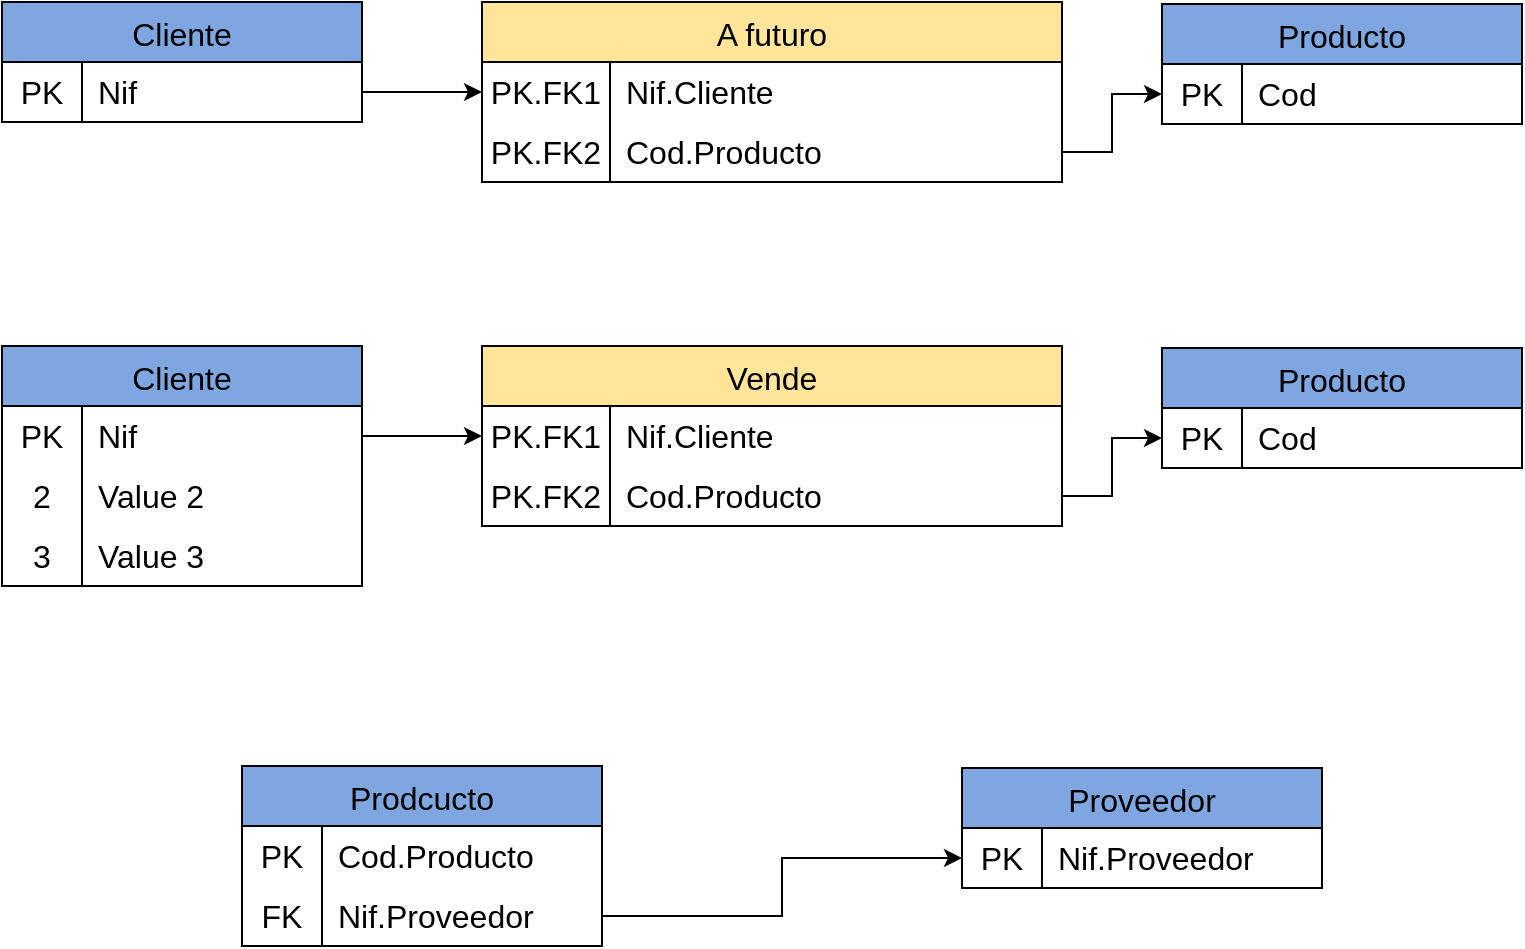 <mxfile version="22.0.8" type="github">
  <diagram name="Página-1" id="MIt5l3CYwkZroPo_y-67">
    <mxGraphModel dx="1107" dy="1136" grid="1" gridSize="10" guides="1" tooltips="1" connect="1" arrows="1" fold="1" page="1" pageScale="1" pageWidth="827" pageHeight="1169" math="0" shadow="0">
      <root>
        <mxCell id="0" />
        <mxCell id="1" parent="0" />
        <mxCell id="oeiucqiu8z_fU5DE5Kwm-54" value="Cliente" style="shape=table;startSize=30;container=1;collapsible=0;childLayout=tableLayout;fixedRows=1;rowLines=0;fontStyle=0;strokeColor=default;fontSize=16;fillColor=#7EA6E0;" vertex="1" parent="1">
          <mxGeometry x="40" y="578" width="180" height="60" as="geometry" />
        </mxCell>
        <mxCell id="oeiucqiu8z_fU5DE5Kwm-55" value="" style="shape=tableRow;horizontal=0;startSize=0;swimlaneHead=0;swimlaneBody=0;top=0;left=0;bottom=0;right=0;collapsible=0;dropTarget=0;fillColor=none;points=[[0,0.5],[1,0.5]];portConstraint=eastwest;strokeColor=inherit;fontSize=16;" vertex="1" parent="oeiucqiu8z_fU5DE5Kwm-54">
          <mxGeometry y="30" width="180" height="30" as="geometry" />
        </mxCell>
        <mxCell id="oeiucqiu8z_fU5DE5Kwm-56" value="PK" style="shape=partialRectangle;html=1;whiteSpace=wrap;connectable=0;fillColor=none;top=0;left=0;bottom=0;right=0;overflow=hidden;pointerEvents=1;strokeColor=inherit;fontSize=16;" vertex="1" parent="oeiucqiu8z_fU5DE5Kwm-55">
          <mxGeometry width="40" height="30" as="geometry">
            <mxRectangle width="40" height="30" as="alternateBounds" />
          </mxGeometry>
        </mxCell>
        <mxCell id="oeiucqiu8z_fU5DE5Kwm-57" value="Nif" style="shape=partialRectangle;html=1;whiteSpace=wrap;connectable=0;fillColor=none;top=0;left=0;bottom=0;right=0;align=left;spacingLeft=6;overflow=hidden;strokeColor=inherit;fontSize=16;" vertex="1" parent="oeiucqiu8z_fU5DE5Kwm-55">
          <mxGeometry x="40" width="140" height="30" as="geometry">
            <mxRectangle width="140" height="30" as="alternateBounds" />
          </mxGeometry>
        </mxCell>
        <mxCell id="oeiucqiu8z_fU5DE5Kwm-65" value="A futuro" style="shape=table;startSize=30;container=1;collapsible=0;childLayout=tableLayout;fixedRows=1;rowLines=0;fontStyle=0;strokeColor=default;fontSize=16;fillColor=#FFE599;" vertex="1" parent="1">
          <mxGeometry x="280" y="578" width="290" height="90" as="geometry" />
        </mxCell>
        <mxCell id="oeiucqiu8z_fU5DE5Kwm-66" value="" style="shape=tableRow;horizontal=0;startSize=0;swimlaneHead=0;swimlaneBody=0;top=0;left=0;bottom=0;right=0;collapsible=0;dropTarget=0;fillColor=none;points=[[0,0.5],[1,0.5]];portConstraint=eastwest;strokeColor=inherit;fontSize=16;" vertex="1" parent="oeiucqiu8z_fU5DE5Kwm-65">
          <mxGeometry y="30" width="290" height="30" as="geometry" />
        </mxCell>
        <mxCell id="oeiucqiu8z_fU5DE5Kwm-67" value="PK.FK1" style="shape=partialRectangle;html=1;whiteSpace=wrap;connectable=0;fillColor=none;top=0;left=0;bottom=0;right=0;overflow=hidden;pointerEvents=1;strokeColor=inherit;fontSize=16;" vertex="1" parent="oeiucqiu8z_fU5DE5Kwm-66">
          <mxGeometry width="64" height="30" as="geometry">
            <mxRectangle width="64" height="30" as="alternateBounds" />
          </mxGeometry>
        </mxCell>
        <mxCell id="oeiucqiu8z_fU5DE5Kwm-68" value="Nif.Cliente" style="shape=partialRectangle;html=1;whiteSpace=wrap;connectable=0;fillColor=none;top=0;left=0;bottom=0;right=0;align=left;spacingLeft=6;overflow=hidden;strokeColor=inherit;fontSize=16;" vertex="1" parent="oeiucqiu8z_fU5DE5Kwm-66">
          <mxGeometry x="64" width="226" height="30" as="geometry">
            <mxRectangle width="226" height="30" as="alternateBounds" />
          </mxGeometry>
        </mxCell>
        <mxCell id="oeiucqiu8z_fU5DE5Kwm-69" value="" style="shape=tableRow;horizontal=0;startSize=0;swimlaneHead=0;swimlaneBody=0;top=0;left=0;bottom=0;right=0;collapsible=0;dropTarget=0;fillColor=none;points=[[0,0.5],[1,0.5]];portConstraint=eastwest;strokeColor=inherit;fontSize=16;" vertex="1" parent="oeiucqiu8z_fU5DE5Kwm-65">
          <mxGeometry y="60" width="290" height="30" as="geometry" />
        </mxCell>
        <mxCell id="oeiucqiu8z_fU5DE5Kwm-70" value="PK.FK2" style="shape=partialRectangle;html=1;whiteSpace=wrap;connectable=0;fillColor=none;top=0;left=0;bottom=0;right=0;overflow=hidden;strokeColor=inherit;fontSize=16;" vertex="1" parent="oeiucqiu8z_fU5DE5Kwm-69">
          <mxGeometry width="64" height="30" as="geometry">
            <mxRectangle width="64" height="30" as="alternateBounds" />
          </mxGeometry>
        </mxCell>
        <mxCell id="oeiucqiu8z_fU5DE5Kwm-71" value="Cod.Producto" style="shape=partialRectangle;html=1;whiteSpace=wrap;connectable=0;fillColor=none;top=0;left=0;bottom=0;right=0;align=left;spacingLeft=6;overflow=hidden;strokeColor=inherit;fontSize=16;" vertex="1" parent="oeiucqiu8z_fU5DE5Kwm-69">
          <mxGeometry x="64" width="226" height="30" as="geometry">
            <mxRectangle width="226" height="30" as="alternateBounds" />
          </mxGeometry>
        </mxCell>
        <mxCell id="oeiucqiu8z_fU5DE5Kwm-75" value="Producto" style="shape=table;startSize=30;container=1;collapsible=0;childLayout=tableLayout;fixedRows=1;rowLines=0;fontStyle=0;strokeColor=default;fontSize=16;fillColor=#7EA6E0;" vertex="1" parent="1">
          <mxGeometry x="620" y="579" width="180" height="60" as="geometry" />
        </mxCell>
        <mxCell id="oeiucqiu8z_fU5DE5Kwm-76" value="" style="shape=tableRow;horizontal=0;startSize=0;swimlaneHead=0;swimlaneBody=0;top=0;left=0;bottom=0;right=0;collapsible=0;dropTarget=0;fillColor=none;points=[[0,0.5],[1,0.5]];portConstraint=eastwest;strokeColor=inherit;fontSize=16;" vertex="1" parent="oeiucqiu8z_fU5DE5Kwm-75">
          <mxGeometry y="30" width="180" height="30" as="geometry" />
        </mxCell>
        <mxCell id="oeiucqiu8z_fU5DE5Kwm-77" value="PK" style="shape=partialRectangle;html=1;whiteSpace=wrap;connectable=0;fillColor=none;top=0;left=0;bottom=0;right=0;overflow=hidden;pointerEvents=1;strokeColor=inherit;fontSize=16;" vertex="1" parent="oeiucqiu8z_fU5DE5Kwm-76">
          <mxGeometry width="40" height="30" as="geometry">
            <mxRectangle width="40" height="30" as="alternateBounds" />
          </mxGeometry>
        </mxCell>
        <mxCell id="oeiucqiu8z_fU5DE5Kwm-78" value="Cod" style="shape=partialRectangle;html=1;whiteSpace=wrap;connectable=0;fillColor=none;top=0;left=0;bottom=0;right=0;align=left;spacingLeft=6;overflow=hidden;strokeColor=inherit;fontSize=16;" vertex="1" parent="oeiucqiu8z_fU5DE5Kwm-76">
          <mxGeometry x="40" width="140" height="30" as="geometry">
            <mxRectangle width="140" height="30" as="alternateBounds" />
          </mxGeometry>
        </mxCell>
        <mxCell id="oeiucqiu8z_fU5DE5Kwm-85" style="edgeStyle=orthogonalEdgeStyle;rounded=0;orthogonalLoop=1;jettySize=auto;html=1;exitX=1;exitY=0.5;exitDx=0;exitDy=0;entryX=0;entryY=0.5;entryDx=0;entryDy=0;" edge="1" parent="1" source="oeiucqiu8z_fU5DE5Kwm-55" target="oeiucqiu8z_fU5DE5Kwm-66">
          <mxGeometry relative="1" as="geometry" />
        </mxCell>
        <mxCell id="oeiucqiu8z_fU5DE5Kwm-86" style="edgeStyle=orthogonalEdgeStyle;rounded=0;orthogonalLoop=1;jettySize=auto;html=1;exitX=1;exitY=0.5;exitDx=0;exitDy=0;entryX=0;entryY=0.5;entryDx=0;entryDy=0;" edge="1" parent="1" source="oeiucqiu8z_fU5DE5Kwm-69" target="oeiucqiu8z_fU5DE5Kwm-76">
          <mxGeometry relative="1" as="geometry" />
        </mxCell>
        <mxCell id="oeiucqiu8z_fU5DE5Kwm-87" value="Cliente" style="shape=table;startSize=30;container=1;collapsible=0;childLayout=tableLayout;fixedRows=1;rowLines=0;fontStyle=0;strokeColor=default;fontSize=16;fillColor=#7EA6E0;" vertex="1" parent="1">
          <mxGeometry x="40" y="750" width="180" height="120" as="geometry" />
        </mxCell>
        <mxCell id="oeiucqiu8z_fU5DE5Kwm-88" value="" style="shape=tableRow;horizontal=0;startSize=0;swimlaneHead=0;swimlaneBody=0;top=0;left=0;bottom=0;right=0;collapsible=0;dropTarget=0;fillColor=none;points=[[0,0.5],[1,0.5]];portConstraint=eastwest;strokeColor=inherit;fontSize=16;" vertex="1" parent="oeiucqiu8z_fU5DE5Kwm-87">
          <mxGeometry y="30" width="180" height="30" as="geometry" />
        </mxCell>
        <mxCell id="oeiucqiu8z_fU5DE5Kwm-89" value="PK" style="shape=partialRectangle;html=1;whiteSpace=wrap;connectable=0;fillColor=none;top=0;left=0;bottom=0;right=0;overflow=hidden;pointerEvents=1;strokeColor=inherit;fontSize=16;" vertex="1" parent="oeiucqiu8z_fU5DE5Kwm-88">
          <mxGeometry width="40" height="30" as="geometry">
            <mxRectangle width="40" height="30" as="alternateBounds" />
          </mxGeometry>
        </mxCell>
        <mxCell id="oeiucqiu8z_fU5DE5Kwm-90" value="Nif" style="shape=partialRectangle;html=1;whiteSpace=wrap;connectable=0;fillColor=none;top=0;left=0;bottom=0;right=0;align=left;spacingLeft=6;overflow=hidden;strokeColor=inherit;fontSize=16;" vertex="1" parent="oeiucqiu8z_fU5DE5Kwm-88">
          <mxGeometry x="40" width="140" height="30" as="geometry">
            <mxRectangle width="140" height="30" as="alternateBounds" />
          </mxGeometry>
        </mxCell>
        <mxCell id="oeiucqiu8z_fU5DE5Kwm-91" value="" style="shape=tableRow;horizontal=0;startSize=0;swimlaneHead=0;swimlaneBody=0;top=0;left=0;bottom=0;right=0;collapsible=0;dropTarget=0;fillColor=none;points=[[0,0.5],[1,0.5]];portConstraint=eastwest;strokeColor=inherit;fontSize=16;" vertex="1" parent="oeiucqiu8z_fU5DE5Kwm-87">
          <mxGeometry y="60" width="180" height="30" as="geometry" />
        </mxCell>
        <mxCell id="oeiucqiu8z_fU5DE5Kwm-92" value="2" style="shape=partialRectangle;html=1;whiteSpace=wrap;connectable=0;fillColor=none;top=0;left=0;bottom=0;right=0;overflow=hidden;strokeColor=inherit;fontSize=16;" vertex="1" parent="oeiucqiu8z_fU5DE5Kwm-91">
          <mxGeometry width="40" height="30" as="geometry">
            <mxRectangle width="40" height="30" as="alternateBounds" />
          </mxGeometry>
        </mxCell>
        <mxCell id="oeiucqiu8z_fU5DE5Kwm-93" value="Value 2" style="shape=partialRectangle;html=1;whiteSpace=wrap;connectable=0;fillColor=none;top=0;left=0;bottom=0;right=0;align=left;spacingLeft=6;overflow=hidden;strokeColor=inherit;fontSize=16;" vertex="1" parent="oeiucqiu8z_fU5DE5Kwm-91">
          <mxGeometry x="40" width="140" height="30" as="geometry">
            <mxRectangle width="140" height="30" as="alternateBounds" />
          </mxGeometry>
        </mxCell>
        <mxCell id="oeiucqiu8z_fU5DE5Kwm-94" value="" style="shape=tableRow;horizontal=0;startSize=0;swimlaneHead=0;swimlaneBody=0;top=0;left=0;bottom=0;right=0;collapsible=0;dropTarget=0;fillColor=none;points=[[0,0.5],[1,0.5]];portConstraint=eastwest;strokeColor=inherit;fontSize=16;" vertex="1" parent="oeiucqiu8z_fU5DE5Kwm-87">
          <mxGeometry y="90" width="180" height="30" as="geometry" />
        </mxCell>
        <mxCell id="oeiucqiu8z_fU5DE5Kwm-95" value="3" style="shape=partialRectangle;html=1;whiteSpace=wrap;connectable=0;fillColor=none;top=0;left=0;bottom=0;right=0;overflow=hidden;strokeColor=inherit;fontSize=16;" vertex="1" parent="oeiucqiu8z_fU5DE5Kwm-94">
          <mxGeometry width="40" height="30" as="geometry">
            <mxRectangle width="40" height="30" as="alternateBounds" />
          </mxGeometry>
        </mxCell>
        <mxCell id="oeiucqiu8z_fU5DE5Kwm-96" value="Value 3" style="shape=partialRectangle;html=1;whiteSpace=wrap;connectable=0;fillColor=none;top=0;left=0;bottom=0;right=0;align=left;spacingLeft=6;overflow=hidden;strokeColor=inherit;fontSize=16;" vertex="1" parent="oeiucqiu8z_fU5DE5Kwm-94">
          <mxGeometry x="40" width="140" height="30" as="geometry">
            <mxRectangle width="140" height="30" as="alternateBounds" />
          </mxGeometry>
        </mxCell>
        <mxCell id="oeiucqiu8z_fU5DE5Kwm-98" value="Vende" style="shape=table;startSize=30;container=1;collapsible=0;childLayout=tableLayout;fixedRows=1;rowLines=0;fontStyle=0;strokeColor=default;fontSize=16;fillColor=#FFE599;" vertex="1" parent="1">
          <mxGeometry x="280" y="750" width="290" height="90" as="geometry" />
        </mxCell>
        <mxCell id="oeiucqiu8z_fU5DE5Kwm-99" value="" style="shape=tableRow;horizontal=0;startSize=0;swimlaneHead=0;swimlaneBody=0;top=0;left=0;bottom=0;right=0;collapsible=0;dropTarget=0;fillColor=none;points=[[0,0.5],[1,0.5]];portConstraint=eastwest;strokeColor=inherit;fontSize=16;" vertex="1" parent="oeiucqiu8z_fU5DE5Kwm-98">
          <mxGeometry y="30" width="290" height="30" as="geometry" />
        </mxCell>
        <mxCell id="oeiucqiu8z_fU5DE5Kwm-100" value="PK.FK1" style="shape=partialRectangle;html=1;whiteSpace=wrap;connectable=0;fillColor=none;top=0;left=0;bottom=0;right=0;overflow=hidden;pointerEvents=1;strokeColor=inherit;fontSize=16;" vertex="1" parent="oeiucqiu8z_fU5DE5Kwm-99">
          <mxGeometry width="64" height="30" as="geometry">
            <mxRectangle width="64" height="30" as="alternateBounds" />
          </mxGeometry>
        </mxCell>
        <mxCell id="oeiucqiu8z_fU5DE5Kwm-101" value="Nif.Cliente" style="shape=partialRectangle;html=1;whiteSpace=wrap;connectable=0;fillColor=none;top=0;left=0;bottom=0;right=0;align=left;spacingLeft=6;overflow=hidden;strokeColor=inherit;fontSize=16;" vertex="1" parent="oeiucqiu8z_fU5DE5Kwm-99">
          <mxGeometry x="64" width="226" height="30" as="geometry">
            <mxRectangle width="226" height="30" as="alternateBounds" />
          </mxGeometry>
        </mxCell>
        <mxCell id="oeiucqiu8z_fU5DE5Kwm-102" value="" style="shape=tableRow;horizontal=0;startSize=0;swimlaneHead=0;swimlaneBody=0;top=0;left=0;bottom=0;right=0;collapsible=0;dropTarget=0;fillColor=none;points=[[0,0.5],[1,0.5]];portConstraint=eastwest;strokeColor=inherit;fontSize=16;" vertex="1" parent="oeiucqiu8z_fU5DE5Kwm-98">
          <mxGeometry y="60" width="290" height="30" as="geometry" />
        </mxCell>
        <mxCell id="oeiucqiu8z_fU5DE5Kwm-103" value="PK.FK2" style="shape=partialRectangle;html=1;whiteSpace=wrap;connectable=0;fillColor=none;top=0;left=0;bottom=0;right=0;overflow=hidden;strokeColor=inherit;fontSize=16;" vertex="1" parent="oeiucqiu8z_fU5DE5Kwm-102">
          <mxGeometry width="64" height="30" as="geometry">
            <mxRectangle width="64" height="30" as="alternateBounds" />
          </mxGeometry>
        </mxCell>
        <mxCell id="oeiucqiu8z_fU5DE5Kwm-104" value="Cod.Producto" style="shape=partialRectangle;html=1;whiteSpace=wrap;connectable=0;fillColor=none;top=0;left=0;bottom=0;right=0;align=left;spacingLeft=6;overflow=hidden;strokeColor=inherit;fontSize=16;" vertex="1" parent="oeiucqiu8z_fU5DE5Kwm-102">
          <mxGeometry x="64" width="226" height="30" as="geometry">
            <mxRectangle width="226" height="30" as="alternateBounds" />
          </mxGeometry>
        </mxCell>
        <mxCell id="oeiucqiu8z_fU5DE5Kwm-108" value="Producto" style="shape=table;startSize=30;container=1;collapsible=0;childLayout=tableLayout;fixedRows=1;rowLines=0;fontStyle=0;strokeColor=default;fontSize=16;fillColor=#7EA6E0;" vertex="1" parent="1">
          <mxGeometry x="620" y="751" width="180" height="60" as="geometry" />
        </mxCell>
        <mxCell id="oeiucqiu8z_fU5DE5Kwm-109" value="" style="shape=tableRow;horizontal=0;startSize=0;swimlaneHead=0;swimlaneBody=0;top=0;left=0;bottom=0;right=0;collapsible=0;dropTarget=0;fillColor=none;points=[[0,0.5],[1,0.5]];portConstraint=eastwest;strokeColor=inherit;fontSize=16;" vertex="1" parent="oeiucqiu8z_fU5DE5Kwm-108">
          <mxGeometry y="30" width="180" height="30" as="geometry" />
        </mxCell>
        <mxCell id="oeiucqiu8z_fU5DE5Kwm-110" value="PK" style="shape=partialRectangle;html=1;whiteSpace=wrap;connectable=0;fillColor=none;top=0;left=0;bottom=0;right=0;overflow=hidden;pointerEvents=1;strokeColor=inherit;fontSize=16;" vertex="1" parent="oeiucqiu8z_fU5DE5Kwm-109">
          <mxGeometry width="40" height="30" as="geometry">
            <mxRectangle width="40" height="30" as="alternateBounds" />
          </mxGeometry>
        </mxCell>
        <mxCell id="oeiucqiu8z_fU5DE5Kwm-111" value="Cod" style="shape=partialRectangle;html=1;whiteSpace=wrap;connectable=0;fillColor=none;top=0;left=0;bottom=0;right=0;align=left;spacingLeft=6;overflow=hidden;strokeColor=inherit;fontSize=16;" vertex="1" parent="oeiucqiu8z_fU5DE5Kwm-109">
          <mxGeometry x="40" width="140" height="30" as="geometry">
            <mxRectangle width="140" height="30" as="alternateBounds" />
          </mxGeometry>
        </mxCell>
        <mxCell id="oeiucqiu8z_fU5DE5Kwm-118" style="edgeStyle=orthogonalEdgeStyle;rounded=0;orthogonalLoop=1;jettySize=auto;html=1;exitX=1;exitY=0.5;exitDx=0;exitDy=0;entryX=0;entryY=0.5;entryDx=0;entryDy=0;" edge="1" parent="1" source="oeiucqiu8z_fU5DE5Kwm-102" target="oeiucqiu8z_fU5DE5Kwm-109">
          <mxGeometry relative="1" as="geometry" />
        </mxCell>
        <mxCell id="oeiucqiu8z_fU5DE5Kwm-119" style="edgeStyle=orthogonalEdgeStyle;rounded=0;orthogonalLoop=1;jettySize=auto;html=1;exitX=1;exitY=0.5;exitDx=0;exitDy=0;entryX=0;entryY=0.5;entryDx=0;entryDy=0;" edge="1" parent="1" source="oeiucqiu8z_fU5DE5Kwm-88" target="oeiucqiu8z_fU5DE5Kwm-99">
          <mxGeometry relative="1" as="geometry" />
        </mxCell>
        <mxCell id="oeiucqiu8z_fU5DE5Kwm-120" value="Prodcucto" style="shape=table;startSize=30;container=1;collapsible=0;childLayout=tableLayout;fixedRows=1;rowLines=0;fontStyle=0;strokeColor=default;fontSize=16;fillColor=#7EA6E0;" vertex="1" parent="1">
          <mxGeometry x="160" y="960" width="180" height="90" as="geometry" />
        </mxCell>
        <mxCell id="oeiucqiu8z_fU5DE5Kwm-121" value="" style="shape=tableRow;horizontal=0;startSize=0;swimlaneHead=0;swimlaneBody=0;top=0;left=0;bottom=0;right=0;collapsible=0;dropTarget=0;fillColor=none;points=[[0,0.5],[1,0.5]];portConstraint=eastwest;strokeColor=inherit;fontSize=16;" vertex="1" parent="oeiucqiu8z_fU5DE5Kwm-120">
          <mxGeometry y="30" width="180" height="30" as="geometry" />
        </mxCell>
        <mxCell id="oeiucqiu8z_fU5DE5Kwm-122" value="PK" style="shape=partialRectangle;html=1;whiteSpace=wrap;connectable=0;fillColor=none;top=0;left=0;bottom=0;right=0;overflow=hidden;pointerEvents=1;strokeColor=inherit;fontSize=16;" vertex="1" parent="oeiucqiu8z_fU5DE5Kwm-121">
          <mxGeometry width="40" height="30" as="geometry">
            <mxRectangle width="40" height="30" as="alternateBounds" />
          </mxGeometry>
        </mxCell>
        <mxCell id="oeiucqiu8z_fU5DE5Kwm-123" value="Cod.Producto" style="shape=partialRectangle;html=1;whiteSpace=wrap;connectable=0;fillColor=none;top=0;left=0;bottom=0;right=0;align=left;spacingLeft=6;overflow=hidden;strokeColor=inherit;fontSize=16;" vertex="1" parent="oeiucqiu8z_fU5DE5Kwm-121">
          <mxGeometry x="40" width="140" height="30" as="geometry">
            <mxRectangle width="140" height="30" as="alternateBounds" />
          </mxGeometry>
        </mxCell>
        <mxCell id="oeiucqiu8z_fU5DE5Kwm-124" value="" style="shape=tableRow;horizontal=0;startSize=0;swimlaneHead=0;swimlaneBody=0;top=0;left=0;bottom=0;right=0;collapsible=0;dropTarget=0;fillColor=none;points=[[0,0.5],[1,0.5]];portConstraint=eastwest;strokeColor=inherit;fontSize=16;" vertex="1" parent="oeiucqiu8z_fU5DE5Kwm-120">
          <mxGeometry y="60" width="180" height="30" as="geometry" />
        </mxCell>
        <mxCell id="oeiucqiu8z_fU5DE5Kwm-125" value="FK" style="shape=partialRectangle;html=1;whiteSpace=wrap;connectable=0;fillColor=none;top=0;left=0;bottom=0;right=0;overflow=hidden;strokeColor=inherit;fontSize=16;" vertex="1" parent="oeiucqiu8z_fU5DE5Kwm-124">
          <mxGeometry width="40" height="30" as="geometry">
            <mxRectangle width="40" height="30" as="alternateBounds" />
          </mxGeometry>
        </mxCell>
        <mxCell id="oeiucqiu8z_fU5DE5Kwm-126" value="Nif.Proveedor" style="shape=partialRectangle;html=1;whiteSpace=wrap;connectable=0;fillColor=none;top=0;left=0;bottom=0;right=0;align=left;spacingLeft=6;overflow=hidden;strokeColor=inherit;fontSize=16;" vertex="1" parent="oeiucqiu8z_fU5DE5Kwm-124">
          <mxGeometry x="40" width="140" height="30" as="geometry">
            <mxRectangle width="140" height="30" as="alternateBounds" />
          </mxGeometry>
        </mxCell>
        <mxCell id="oeiucqiu8z_fU5DE5Kwm-130" value="Proveedor" style="shape=table;startSize=30;container=1;collapsible=0;childLayout=tableLayout;fixedRows=1;rowLines=0;fontStyle=0;strokeColor=default;fontSize=16;fillColor=#7EA6E0;" vertex="1" parent="1">
          <mxGeometry x="520" y="961" width="180" height="60" as="geometry" />
        </mxCell>
        <mxCell id="oeiucqiu8z_fU5DE5Kwm-131" value="" style="shape=tableRow;horizontal=0;startSize=0;swimlaneHead=0;swimlaneBody=0;top=0;left=0;bottom=0;right=0;collapsible=0;dropTarget=0;fillColor=none;points=[[0,0.5],[1,0.5]];portConstraint=eastwest;strokeColor=inherit;fontSize=16;" vertex="1" parent="oeiucqiu8z_fU5DE5Kwm-130">
          <mxGeometry y="30" width="180" height="30" as="geometry" />
        </mxCell>
        <mxCell id="oeiucqiu8z_fU5DE5Kwm-132" value="PK" style="shape=partialRectangle;html=1;whiteSpace=wrap;connectable=0;fillColor=none;top=0;left=0;bottom=0;right=0;overflow=hidden;pointerEvents=1;strokeColor=inherit;fontSize=16;" vertex="1" parent="oeiucqiu8z_fU5DE5Kwm-131">
          <mxGeometry width="40" height="30" as="geometry">
            <mxRectangle width="40" height="30" as="alternateBounds" />
          </mxGeometry>
        </mxCell>
        <mxCell id="oeiucqiu8z_fU5DE5Kwm-133" value="Nif.Proveedor" style="shape=partialRectangle;html=1;whiteSpace=wrap;connectable=0;fillColor=none;top=0;left=0;bottom=0;right=0;align=left;spacingLeft=6;overflow=hidden;strokeColor=inherit;fontSize=16;" vertex="1" parent="oeiucqiu8z_fU5DE5Kwm-131">
          <mxGeometry x="40" width="140" height="30" as="geometry">
            <mxRectangle width="140" height="30" as="alternateBounds" />
          </mxGeometry>
        </mxCell>
        <mxCell id="oeiucqiu8z_fU5DE5Kwm-140" style="edgeStyle=orthogonalEdgeStyle;rounded=0;orthogonalLoop=1;jettySize=auto;html=1;exitX=1;exitY=0.5;exitDx=0;exitDy=0;entryX=0;entryY=0.5;entryDx=0;entryDy=0;" edge="1" parent="1" source="oeiucqiu8z_fU5DE5Kwm-124" target="oeiucqiu8z_fU5DE5Kwm-131">
          <mxGeometry relative="1" as="geometry" />
        </mxCell>
      </root>
    </mxGraphModel>
  </diagram>
</mxfile>
